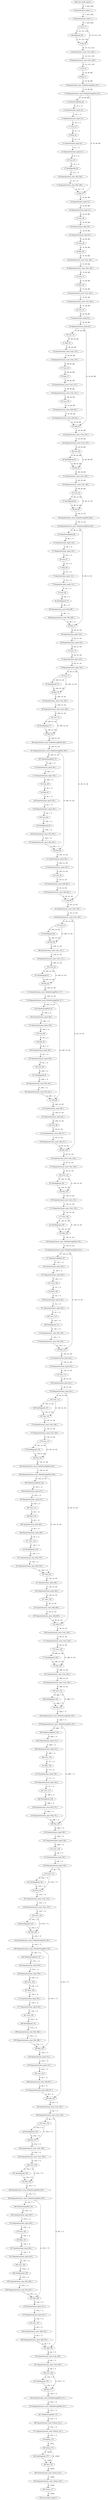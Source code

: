 strict digraph  {
"0 QuantizeLinear_input.1_1" [id=0, type=QuantizeLinear];
"1 DequantizeLinear_input.1_1" [id=1, type=DequantizeLinear];
"2 Conv_37" [id=2, type=Conv];
"3 HardSigmoid_38" [id=3, type=HardSigmoid];
"4 Mul_39" [id=4, type=Mul];
"5 QuantizeLinear_onnx^^Conv_248_1" [id=5, label="5 QuantizeLinear_onnx::Conv_248_1", type=QuantizeLinear];
"6 DequantizeLinear_onnx^^Conv_248_1" [id=6, label="6 DequantizeLinear_onnx::Conv_248_1", type=DequantizeLinear];
"7 Conv_40" [id=7, type=Conv];
"8 Relu_41" [id=8, type=Relu];
"9 QuantizeLinear_onnx^^GlobalAveragePool_251_1" [id=9, label="9 QuantizeLinear_onnx::GlobalAveragePool_251_1", type=QuantizeLinear];
"10 DequantizeLinear_onnx^^GlobalAveragePool_251_1" [id=10, label="10 DequantizeLinear_onnx::GlobalAveragePool_251_1", type=DequantizeLinear];
"11 GlobalAveragePool_42" [id=11, type=GlobalAveragePool];
"12 Mul_47" [id=12, type=Mul];
"13 QuantizeLinear_input.16_1" [id=13, type=QuantizeLinear];
"14 QuantizeLinear_input.32_1" [id=14, type=QuantizeLinear];
"15 DequantizeLinear_input.16_1" [id=15, type=DequantizeLinear];
"16 DequantizeLinear_input.32_1" [id=16, type=DequantizeLinear];
"17 Conv_43" [id=17, type=Conv];
"18 Conv_48" [id=18, type=Conv];
"19 Relu_44" [id=19, type=Relu];
"20 QuantizeLinear_input.40_1" [id=20, type=QuantizeLinear];
"21 QuantizeLinear_input.24_1" [id=21, type=QuantizeLinear];
"22 DequantizeLinear_input.40_1" [id=22, type=DequantizeLinear];
"23 DequantizeLinear_input.24_1" [id=23, type=DequantizeLinear];
"24 Conv_49" [id=24, type=Conv];
"25 Conv_45" [id=25, type=Conv];
"26 Relu_50" [id=26, type=Relu];
"27 HardSigmoid_46" [id=27, type=HardSigmoid];
"28 QuantizeLinear_onnx^^Conv_262_1" [id=28, label="28 QuantizeLinear_onnx::Conv_262_1", type=QuantizeLinear];
"29 QuantizeLinear_onnx^^Mul_256_1" [id=29, label="29 QuantizeLinear_onnx::Mul_256_1", type=QuantizeLinear];
"30 DequantizeLinear_onnx^^Conv_262_1" [id=30, label="30 DequantizeLinear_onnx::Conv_262_1", type=DequantizeLinear];
"31 DequantizeLinear_onnx^^Mul_256_1" [id=31, label="31 DequantizeLinear_onnx::Mul_256_1", type=DequantizeLinear];
"32 Conv_51" [id=32, type=Conv];
"33 Relu_52" [id=33, type=Relu];
"34 QuantizeLinear_onnx^^Conv_265_1" [id=34, label="34 QuantizeLinear_onnx::Conv_265_1", type=QuantizeLinear];
"35 DequantizeLinear_onnx^^Conv_265_1" [id=35, label="35 DequantizeLinear_onnx::Conv_265_1", type=DequantizeLinear];
"36 Conv_53" [id=36, type=Conv];
"37 QuantizeLinear_input.64_1" [id=37, type=QuantizeLinear];
"38 DequantizeLinear_input.64_1" [id=38, type=DequantizeLinear];
"39 Conv_54" [id=39, type=Conv];
"40 Add_59" [id=40, type=Add];
"41 Relu_55" [id=41, type=Relu];
"42 QuantizeLinear_onnx^^Conv_276_1" [id=42, label="42 QuantizeLinear_onnx::Conv_276_1", type=QuantizeLinear];
"43 QuantizeLinear_onnx^^Conv_270_1" [id=43, label="43 QuantizeLinear_onnx::Conv_270_1", type=QuantizeLinear];
"44 DequantizeLinear_onnx^^Conv_276_1" [id=44, label="44 DequantizeLinear_onnx::Conv_276_1", type=DequantizeLinear];
"45 DequantizeLinear_onnx^^Conv_270_1" [id=45, label="45 DequantizeLinear_onnx::Conv_270_1", type=DequantizeLinear];
"46 Conv_60" [id=46, type=Conv];
"47 Conv_56" [id=47, type=Conv];
"48 HardSigmoid_61" [id=48, type=HardSigmoid];
"49 Mul_62" [id=49, type=Mul];
"50 Relu_57" [id=50, type=Relu];
"51 QuantizeLinear_onnx^^Conv_280_1" [id=51, label="51 QuantizeLinear_onnx::Conv_280_1", type=QuantizeLinear];
"52 QuantizeLinear_onnx^^Conv_273_1" [id=52, label="52 QuantizeLinear_onnx::Conv_273_1", type=QuantizeLinear];
"53 DequantizeLinear_onnx^^Conv_280_1" [id=53, label="53 DequantizeLinear_onnx::Conv_280_1", type=DequantizeLinear];
"54 DequantizeLinear_onnx^^Conv_273_1" [id=54, label="54 DequantizeLinear_onnx::Conv_273_1", type=DequantizeLinear];
"55 Conv_63" [id=55, type=Conv];
"56 Conv_58" [id=56, type=Conv];
"57 HardSigmoid_64" [id=57, type=HardSigmoid];
"58 Mul_65" [id=58, type=Mul];
"59 QuantizeLinear_onnx^^Add_444_1" [id=59, label="59 QuantizeLinear_onnx::Add_444_1", type=QuantizeLinear];
"60 QuantizeLinear_onnx^^GlobalAveragePool_284_1" [id=60, label="60 QuantizeLinear_onnx::GlobalAveragePool_284_1", type=QuantizeLinear];
"61 DequantizeLinear_onnx^^Add_444_1" [id=61, label="61 DequantizeLinear_onnx::Add_444_1", type=DequantizeLinear];
"62 DequantizeLinear_onnx^^GlobalAveragePool_284_1" [id=62, label="62 DequantizeLinear_onnx::GlobalAveragePool_284_1", type=DequantizeLinear];
"63 GlobalAveragePool_66" [id=63, type=GlobalAveragePool];
"64 Mul_71" [id=64, type=Mul];
"65 QuantizeLinear_input.104_1" [id=65, type=QuantizeLinear];
"66 QuantizeLinear_input.120_1" [id=66, type=QuantizeLinear];
"67 DequantizeLinear_input.104_1" [id=67, type=DequantizeLinear];
"68 DequantizeLinear_input.120_1" [id=68, type=DequantizeLinear];
"69 Conv_67" [id=69, type=Conv];
"70 Conv_72" [id=70, type=Conv];
"71 Relu_68" [id=71, type=Relu];
"72 QuantizeLinear_input.128_1" [id=72, type=QuantizeLinear];
"73 QuantizeLinear_input.112_1" [id=73, type=QuantizeLinear];
"74 DequantizeLinear_input.128_1" [id=74, type=DequantizeLinear];
"75 DequantizeLinear_input.112_1" [id=75, type=DequantizeLinear];
"76 Conv_73" [id=76, type=Conv];
"77 Add_86" [id=77, type=Add];
"78 Conv_69" [id=78, type=Conv];
"79 HardSigmoid_74" [id=79, type=HardSigmoid];
"80 Mul_75" [id=80, type=Mul];
"81 QuantizeLinear_onnx^^Conv_309_1" [id=81, label="81 QuantizeLinear_onnx::Conv_309_1", type=QuantizeLinear];
"82 HardSigmoid_70" [id=82, type=HardSigmoid];
"83 QuantizeLinear_onnx^^Conv_296_1" [id=83, label="83 QuantizeLinear_onnx::Conv_296_1", type=QuantizeLinear];
"84 DequantizeLinear_onnx^^Conv_309_1" [id=84, label="84 DequantizeLinear_onnx::Conv_309_1", type=DequantizeLinear];
"85 QuantizeLinear_onnx^^Mul_289_1" [id=85, label="85 QuantizeLinear_onnx::Mul_289_1", type=QuantizeLinear];
"86 DequantizeLinear_onnx^^Conv_296_1" [id=86, label="86 DequantizeLinear_onnx::Conv_296_1", type=DequantizeLinear];
"87 Conv_87" [id=87, type=Conv];
"88 Add_100" [id=88, type=Add];
"89 DequantizeLinear_onnx^^Mul_289_1" [id=89, label="89 DequantizeLinear_onnx::Mul_289_1", type=DequantizeLinear];
"90 Conv_76" [id=90, type=Conv];
"91 HardSigmoid_88" [id=91, type=HardSigmoid];
"92 Mul_89" [id=92, type=Mul];
"93 QuantizeLinear_onnx^^Conv_326_1" [id=93, label="93 QuantizeLinear_onnx::Conv_326_1", type=QuantizeLinear];
"94 HardSigmoid_77" [id=94, type=HardSigmoid];
"95 Mul_78" [id=95, type=Mul];
"96 QuantizeLinear_onnx^^Conv_313_1" [id=96, label="96 QuantizeLinear_onnx::Conv_313_1", type=QuantizeLinear];
"97 DequantizeLinear_onnx^^Conv_326_1" [id=97, label="97 DequantizeLinear_onnx::Conv_326_1", type=DequantizeLinear];
"98 QuantizeLinear_onnx^^GlobalAveragePool_300_1" [id=98, label="98 QuantizeLinear_onnx::GlobalAveragePool_300_1", type=QuantizeLinear];
"99 DequantizeLinear_onnx^^Conv_313_1" [id=99, label="99 DequantizeLinear_onnx::Conv_313_1", type=DequantizeLinear];
"100 Conv_101" [id=100, type=Conv];
"101 DequantizeLinear_onnx^^GlobalAveragePool_300_1" [id=101, label="101 DequantizeLinear_onnx::GlobalAveragePool_300_1", type=DequantizeLinear];
"102 Conv_90" [id=102, type=Conv];
"103 HardSigmoid_102" [id=103, type=HardSigmoid];
"104 Mul_103" [id=104, type=Mul];
"105 GlobalAveragePool_79" [id=105, type=GlobalAveragePool];
"106 Mul_84" [id=106, type=Mul];
"107 HardSigmoid_91" [id=107, type=HardSigmoid];
"108 Mul_92" [id=108, type=Mul];
"109 QuantizeLinear_onnx^^Conv_330_1" [id=109, label="109 QuantizeLinear_onnx::Conv_330_1", type=QuantizeLinear];
"110 QuantizeLinear_input.148_1" [id=110, type=QuantizeLinear];
"111 QuantizeLinear_input.164_1" [id=111, type=QuantizeLinear];
"112 QuantizeLinear_onnx^^GlobalAveragePool_317_1" [id=112, label="112 QuantizeLinear_onnx::GlobalAveragePool_317_1", type=QuantizeLinear];
"113 DequantizeLinear_onnx^^Conv_330_1" [id=113, label="113 DequantizeLinear_onnx::Conv_330_1", type=DequantizeLinear];
"114 DequantizeLinear_input.148_1" [id=114, type=DequantizeLinear];
"115 DequantizeLinear_input.164_1" [id=115, type=DequantizeLinear];
"116 DequantizeLinear_onnx^^GlobalAveragePool_317_1" [id=116, label="116 DequantizeLinear_onnx::GlobalAveragePool_317_1", type=DequantizeLinear];
"117 Conv_104" [id=117, type=Conv];
"118 Conv_80" [id=118, type=Conv];
"119 Conv_85" [id=119, type=Conv];
"120 GlobalAveragePool_93" [id=120, type=GlobalAveragePool];
"121 Mul_98" [id=121, type=Mul];
"122 HardSigmoid_105" [id=122, type=HardSigmoid];
"123 Mul_106" [id=123, type=Mul];
"124 Relu_81" [id=124, type=Relu];
"125 QuantizeLinear_onnx^^Add_462_1" [id=125, label="125 QuantizeLinear_onnx::Add_462_1", type=QuantizeLinear];
"126 QuantizeLinear_input.188_1" [id=126, type=QuantizeLinear];
"127 QuantizeLinear_input.204_1" [id=127, type=QuantizeLinear];
"128 QuantizeLinear_onnx^^GlobalAveragePool_334_1" [id=128, label="128 QuantizeLinear_onnx::GlobalAveragePool_334_1", type=QuantizeLinear];
"129 QuantizeLinear_input.156_1" [id=129, type=QuantizeLinear];
"130 DequantizeLinear_onnx^^Add_462_1" [id=130, label="130 DequantizeLinear_onnx::Add_462_1", type=DequantizeLinear];
"131 DequantizeLinear_input.188_1" [id=131, type=DequantizeLinear];
"132 DequantizeLinear_input.204_1" [id=132, type=DequantizeLinear];
"133 DequantizeLinear_onnx^^GlobalAveragePool_334_1" [id=133, label="133 DequantizeLinear_onnx::GlobalAveragePool_334_1", type=DequantizeLinear];
"134 DequantizeLinear_input.156_1" [id=134, type=DequantizeLinear];
"135 Conv_94" [id=135, type=Conv];
"136 Conv_99" [id=136, type=Conv];
"137 GlobalAveragePool_107" [id=137, type=GlobalAveragePool];
"138 Mul_112" [id=138, type=Mul];
"139 Conv_82" [id=139, type=Conv];
"140 Relu_95" [id=140, type=Relu];
"141 QuantizeLinear_onnx^^Add_471_1" [id=141, label="141 QuantizeLinear_onnx::Add_471_1", type=QuantizeLinear];
"142 QuantizeLinear_input.228_1" [id=142, type=QuantizeLinear];
"143 QuantizeLinear_input.244_1" [id=143, type=QuantizeLinear];
"144 HardSigmoid_83" [id=144, type=HardSigmoid];
"145 QuantizeLinear_input.196_1" [id=145, type=QuantizeLinear];
"146 DequantizeLinear_onnx^^Add_471_1" [id=146, label="146 DequantizeLinear_onnx::Add_471_1", type=DequantizeLinear];
"147 DequantizeLinear_input.228_1" [id=147, type=DequantizeLinear];
"148 DequantizeLinear_input.244_1" [id=148, type=DequantizeLinear];
"149 QuantizeLinear_onnx^^Mul_305_1" [id=149, label="149 QuantizeLinear_onnx::Mul_305_1", type=QuantizeLinear];
"150 DequantizeLinear_input.196_1" [id=150, type=DequantizeLinear];
"151 Conv_108" [id=151, type=Conv];
"152 Conv_113" [id=152, type=Conv];
"153 DequantizeLinear_onnx^^Mul_305_1" [id=153, label="153 DequantizeLinear_onnx::Mul_305_1", type=DequantizeLinear];
"154 Conv_96" [id=154, type=Conv];
"155 Relu_109" [id=155, type=Relu];
"156 QuantizeLinear_input.252_1" [id=156, type=QuantizeLinear];
"157 HardSigmoid_97" [id=157, type=HardSigmoid];
"158 QuantizeLinear_input.236_1" [id=158, type=QuantizeLinear];
"159 DequantizeLinear_input.252_1" [id=159, type=DequantizeLinear];
"160 QuantizeLinear_onnx^^Mul_322_1" [id=160, label="160 QuantizeLinear_onnx::Mul_322_1", type=QuantizeLinear];
"161 DequantizeLinear_input.236_1" [id=161, type=DequantizeLinear];
"162 Conv_114" [id=162, type=Conv];
"163 Add_127" [id=163, type=Add];
"164 DequantizeLinear_onnx^^Mul_322_1" [id=164, label="164 DequantizeLinear_onnx::Mul_322_1", type=DequantizeLinear];
"165 Conv_110" [id=165, type=Conv];
"166 HardSigmoid_115" [id=166, type=HardSigmoid];
"167 Mul_116" [id=167, type=Mul];
"168 QuantizeLinear_onnx^^Conv_359_1" [id=168, label="168 QuantizeLinear_onnx::Conv_359_1", type=QuantizeLinear];
"169 HardSigmoid_111" [id=169, type=HardSigmoid];
"170 QuantizeLinear_onnx^^Conv_346_1" [id=170, label="170 QuantizeLinear_onnx::Conv_346_1", type=QuantizeLinear];
"171 DequantizeLinear_onnx^^Conv_359_1" [id=171, label="171 DequantizeLinear_onnx::Conv_359_1", type=DequantizeLinear];
"172 QuantizeLinear_onnx^^Mul_339_1" [id=172, label="172 QuantizeLinear_onnx::Mul_339_1", type=QuantizeLinear];
"173 DequantizeLinear_onnx^^Conv_346_1" [id=173, label="173 DequantizeLinear_onnx::Conv_346_1", type=DequantizeLinear];
"174 Conv_128" [id=174, type=Conv];
"175 DequantizeLinear_onnx^^Mul_339_1" [id=175, label="175 DequantizeLinear_onnx::Mul_339_1", type=DequantizeLinear];
"176 Conv_117" [id=176, type=Conv];
"177 HardSigmoid_129" [id=177, type=HardSigmoid];
"178 Mul_130" [id=178, type=Mul];
"179 HardSigmoid_118" [id=179, type=HardSigmoid];
"180 Mul_119" [id=180, type=Mul];
"181 QuantizeLinear_onnx^^Conv_363_1" [id=181, label="181 QuantizeLinear_onnx::Conv_363_1", type=QuantizeLinear];
"182 QuantizeLinear_onnx^^GlobalAveragePool_350_1" [id=182, label="182 QuantizeLinear_onnx::GlobalAveragePool_350_1", type=QuantizeLinear];
"183 DequantizeLinear_onnx^^Conv_363_1" [id=183, label="183 DequantizeLinear_onnx::Conv_363_1", type=DequantizeLinear];
"184 DequantizeLinear_onnx^^GlobalAveragePool_350_1" [id=184, label="184 DequantizeLinear_onnx::GlobalAveragePool_350_1", type=DequantizeLinear];
"185 Conv_131" [id=185, type=Conv];
"186 GlobalAveragePool_120" [id=186, type=GlobalAveragePool];
"187 Mul_125" [id=187, type=Mul];
"188 HardSigmoid_132" [id=188, type=HardSigmoid];
"189 Mul_133" [id=189, type=Mul];
"190 QuantizeLinear_input.272_1" [id=190, type=QuantizeLinear];
"191 QuantizeLinear_input.288_1" [id=191, type=QuantizeLinear];
"192 QuantizeLinear_onnx^^GlobalAveragePool_367_1" [id=192, label="192 QuantizeLinear_onnx::GlobalAveragePool_367_1", type=QuantizeLinear];
"193 DequantizeLinear_input.272_1" [id=193, type=DequantizeLinear];
"194 DequantizeLinear_input.288_1" [id=194, type=DequantizeLinear];
"195 DequantizeLinear_onnx^^GlobalAveragePool_367_1" [id=195, label="195 DequantizeLinear_onnx::GlobalAveragePool_367_1", type=DequantizeLinear];
"196 Conv_121" [id=196, type=Conv];
"197 Conv_126" [id=197, type=Conv];
"198 GlobalAveragePool_134" [id=198, type=GlobalAveragePool];
"199 Mul_139" [id=199, type=Mul];
"200 Relu_122" [id=200, type=Relu];
"201 QuantizeLinear_onnx^^Add_489_1" [id=201, label="201 QuantizeLinear_onnx::Add_489_1", type=QuantizeLinear];
"202 QuantizeLinear_input.312_1" [id=202, type=QuantizeLinear];
"203 QuantizeLinear_input.328_1" [id=203, type=QuantizeLinear];
"204 QuantizeLinear_input.280_1" [id=204, type=QuantizeLinear];
"205 DequantizeLinear_onnx^^Add_489_1" [id=205, label="205 DequantizeLinear_onnx::Add_489_1", type=DequantizeLinear];
"206 DequantizeLinear_input.312_1" [id=206, type=DequantizeLinear];
"207 DequantizeLinear_input.328_1" [id=207, type=DequantizeLinear];
"208 DequantizeLinear_input.280_1" [id=208, type=DequantizeLinear];
"209 Conv_135" [id=209, type=Conv];
"210 Conv_140" [id=210, type=Conv];
"211 Conv_123" [id=211, type=Conv];
"212 Relu_136" [id=212, type=Relu];
"213 QuantizeLinear_input.336_1" [id=213, type=QuantizeLinear];
"214 HardSigmoid_124" [id=214, type=HardSigmoid];
"215 QuantizeLinear_input.320_1" [id=215, type=QuantizeLinear];
"216 DequantizeLinear_input.336_1" [id=216, type=DequantizeLinear];
"217 QuantizeLinear_onnx^^Mul_355_1" [id=217, label="217 QuantizeLinear_onnx::Mul_355_1", type=QuantizeLinear];
"218 DequantizeLinear_input.320_1" [id=218, type=DequantizeLinear];
"219 Conv_141" [id=219, type=Conv];
"220 Add_154" [id=220, type=Add];
"221 DequantizeLinear_onnx^^Mul_355_1" [id=221, label="221 DequantizeLinear_onnx::Mul_355_1", type=DequantizeLinear];
"222 Conv_137" [id=222, type=Conv];
"223 HardSigmoid_142" [id=223, type=HardSigmoid];
"224 Mul_143" [id=224, type=Mul];
"225 QuantizeLinear_onnx^^Conv_392_1" [id=225, label="225 QuantizeLinear_onnx::Conv_392_1", type=QuantizeLinear];
"226 HardSigmoid_138" [id=226, type=HardSigmoid];
"227 QuantizeLinear_onnx^^Conv_379_1" [id=227, label="227 QuantizeLinear_onnx::Conv_379_1", type=QuantizeLinear];
"228 DequantizeLinear_onnx^^Conv_392_1" [id=228, label="228 DequantizeLinear_onnx::Conv_392_1", type=DequantizeLinear];
"229 QuantizeLinear_onnx^^Mul_372_1" [id=229, label="229 QuantizeLinear_onnx::Mul_372_1", type=QuantizeLinear];
"230 DequantizeLinear_onnx^^Conv_379_1" [id=230, label="230 DequantizeLinear_onnx::Conv_379_1", type=DequantizeLinear];
"231 Conv_155" [id=231, type=Conv];
"232 Add_168" [id=232, type=Add];
"233 DequantizeLinear_onnx^^Mul_372_1" [id=233, label="233 DequantizeLinear_onnx::Mul_372_1", type=DequantizeLinear];
"234 Conv_144" [id=234, type=Conv];
"235 HardSigmoid_156" [id=235, type=HardSigmoid];
"236 Mul_157" [id=236, type=Mul];
"237 QuantizeLinear_onnx^^Conv_409_1" [id=237, label="237 QuantizeLinear_onnx::Conv_409_1", type=QuantizeLinear];
"238 HardSigmoid_145" [id=238, type=HardSigmoid];
"239 Mul_146" [id=239, type=Mul];
"240 QuantizeLinear_onnx^^Conv_396_1" [id=240, label="240 QuantizeLinear_onnx::Conv_396_1", type=QuantizeLinear];
"241 DequantizeLinear_onnx^^Conv_409_1" [id=241, label="241 DequantizeLinear_onnx::Conv_409_1", type=DequantizeLinear];
"242 QuantizeLinear_onnx^^GlobalAveragePool_383_1" [id=242, label="242 QuantizeLinear_onnx::GlobalAveragePool_383_1", type=QuantizeLinear];
"243 DequantizeLinear_onnx^^Conv_396_1" [id=243, label="243 DequantizeLinear_onnx::Conv_396_1", type=DequantizeLinear];
"244 Conv_169" [id=244, type=Conv];
"245 DequantizeLinear_onnx^^GlobalAveragePool_383_1" [id=245, label="245 DequantizeLinear_onnx::GlobalAveragePool_383_1", type=DequantizeLinear];
"246 Conv_158" [id=246, type=Conv];
"247 HardSigmoid_170" [id=247, type=HardSigmoid];
"248 Mul_171" [id=248, type=Mul];
"249 GlobalAveragePool_147" [id=249, type=GlobalAveragePool];
"250 Mul_152" [id=250, type=Mul];
"251 HardSigmoid_159" [id=251, type=HardSigmoid];
"252 Mul_160" [id=252, type=Mul];
"253 QuantizeLinear_onnx^^GlobalAveragePool_413_1" [id=253, label="253 QuantizeLinear_onnx::GlobalAveragePool_413_1", type=QuantizeLinear];
"254 QuantizeLinear_input.356_1" [id=254, type=QuantizeLinear];
"255 QuantizeLinear_input.372_1" [id=255, type=QuantizeLinear];
"256 QuantizeLinear_onnx^^GlobalAveragePool_400_1" [id=256, label="256 QuantizeLinear_onnx::GlobalAveragePool_400_1", type=QuantizeLinear];
"257 DequantizeLinear_onnx^^GlobalAveragePool_413_1" [id=257, label="257 DequantizeLinear_onnx::GlobalAveragePool_413_1", type=DequantizeLinear];
"258 DequantizeLinear_input.356_1" [id=258, type=DequantizeLinear];
"259 DequantizeLinear_input.372_1" [id=259, type=DequantizeLinear];
"260 DequantizeLinear_onnx^^GlobalAveragePool_400_1" [id=260, label="260 DequantizeLinear_onnx::GlobalAveragePool_400_1", type=DequantizeLinear];
"261 GlobalAveragePool_172" [id=261, type=GlobalAveragePool];
"262 Conv_148" [id=262, type=Conv];
"263 Conv_153" [id=263, type=Conv];
"264 GlobalAveragePool_161" [id=264, type=GlobalAveragePool];
"265 Mul_166" [id=265, type=Mul];
"266 QuantizeLinear_onnx^^Flatten_414_1" [id=266, label="266 QuantizeLinear_onnx::Flatten_414_1", type=QuantizeLinear];
"267 Relu_149" [id=267, type=Relu];
"268 QuantizeLinear_onnx^^Add_507_1" [id=268, label="268 QuantizeLinear_onnx::Add_507_1", type=QuantizeLinear];
"269 QuantizeLinear_input.396_1" [id=269, type=QuantizeLinear];
"270 QuantizeLinear_input.412_1" [id=270, type=QuantizeLinear];
"271 DequantizeLinear_onnx^^Flatten_414_1" [id=271, label="271 DequantizeLinear_onnx::Flatten_414_1", type=DequantizeLinear];
"272 QuantizeLinear_input.364_1" [id=272, type=QuantizeLinear];
"273 DequantizeLinear_onnx^^Add_507_1" [id=273, label="273 DequantizeLinear_onnx::Add_507_1", type=DequantizeLinear];
"274 DequantizeLinear_input.396_1" [id=274, type=DequantizeLinear];
"275 DequantizeLinear_input.412_1" [id=275, type=DequantizeLinear];
"276 Flatten_173" [id=276, type=Flatten];
"277 DequantizeLinear_input.364_1" [id=277, type=DequantizeLinear];
"278 Conv_162" [id=278, type=Conv];
"279 Conv_167" [id=279, type=Conv];
"280 Gemm_174" [id=280, type=Gemm];
"281 Conv_150" [id=281, type=Conv];
"282 Relu_163" [id=282, type=Relu];
"283 QuantizeLinear_onnx^^Add_516_1" [id=283, label="283 QuantizeLinear_onnx::Add_516_1", type=QuantizeLinear];
"284 HardSigmoid_175" [id=284, type=HardSigmoid];
"285 Mul_176" [id=285, type=Mul];
"286 HardSigmoid_151" [id=286, type=HardSigmoid];
"287 QuantizeLinear_input.404_1" [id=287, type=QuantizeLinear];
"288 DequantizeLinear_onnx^^Add_516_1" [id=288, label="288 DequantizeLinear_onnx::Add_516_1", type=DequantizeLinear];
"289 QuantizeLinear_onnx^^Gemm_418_1" [id=289, label="289 QuantizeLinear_onnx::Gemm_418_1", type=QuantizeLinear];
"290 QuantizeLinear_onnx^^Mul_388_1" [id=290, label="290 QuantizeLinear_onnx::Mul_388_1", type=QuantizeLinear];
"291 DequantizeLinear_input.404_1" [id=291, type=DequantizeLinear];
"292 DequantizeLinear_onnx^^Gemm_418_1" [id=292, label="292 DequantizeLinear_onnx::Gemm_418_1", type=DequantizeLinear];
"293 DequantizeLinear_onnx^^Mul_388_1" [id=293, label="293 DequantizeLinear_onnx::Mul_388_1", type=DequantizeLinear];
"294 Conv_164" [id=294, type=Conv];
"295 Gemm_177" [id=295, type=Gemm];
"296 HardSigmoid_165" [id=296, type=HardSigmoid];
"297 QuantizeLinear_onnx^^Mul_405_1" [id=297, label="297 QuantizeLinear_onnx::Mul_405_1", type=QuantizeLinear];
"298 DequantizeLinear_onnx^^Mul_405_1" [id=298, label="298 DequantizeLinear_onnx::Mul_405_1", type=DequantizeLinear];
"299 nncf_model_input_0" [id=299, type=nncf_model_input];
"300 nncf_model_output_0" [id=300, type=nncf_model_output];
"0 QuantizeLinear_input.1_1" -> "1 DequantizeLinear_input.1_1"  [label="[1, 3, 224, 224]", style=dashed];
"1 DequantizeLinear_input.1_1" -> "2 Conv_37"  [label="[1, 3, 224, 224]", style=solid];
"2 Conv_37" -> "3 HardSigmoid_38"  [label="[1, 16, 112, 112]", style=solid];
"2 Conv_37" -> "4 Mul_39"  [label="[1, 16, 112, 112]", style=solid];
"3 HardSigmoid_38" -> "4 Mul_39"  [label="[1, 16, 112, 112]", style=solid];
"4 Mul_39" -> "5 QuantizeLinear_onnx^^Conv_248_1"  [label="[1, 16, 112, 112]", style=solid];
"5 QuantizeLinear_onnx^^Conv_248_1" -> "6 DequantizeLinear_onnx^^Conv_248_1"  [label="[1, 16, 112, 112]", style=dashed];
"6 DequantizeLinear_onnx^^Conv_248_1" -> "7 Conv_40"  [label="[1, 16, 112, 112]", style=solid];
"7 Conv_40" -> "8 Relu_41"  [label="[1, 16, 56, 56]", style=solid];
"8 Relu_41" -> "9 QuantizeLinear_onnx^^GlobalAveragePool_251_1"  [label="[1, 16, 56, 56]", style=solid];
"9 QuantizeLinear_onnx^^GlobalAveragePool_251_1" -> "10 DequantizeLinear_onnx^^GlobalAveragePool_251_1"  [label="[1, 16, 56, 56]", style=dashed];
"10 DequantizeLinear_onnx^^GlobalAveragePool_251_1" -> "11 GlobalAveragePool_42"  [label="[1, 16, 56, 56]", style=solid];
"10 DequantizeLinear_onnx^^GlobalAveragePool_251_1" -> "12 Mul_47"  [label="[1, 16, 56, 56]", style=solid];
"11 GlobalAveragePool_42" -> "13 QuantizeLinear_input.16_1"  [label="[1, 16, 1, 1]", style=solid];
"12 Mul_47" -> "14 QuantizeLinear_input.32_1"  [label="[1, 16, 56, 56]", style=solid];
"13 QuantizeLinear_input.16_1" -> "15 DequantizeLinear_input.16_1"  [label="[1, 16, 1, 1]", style=dashed];
"14 QuantizeLinear_input.32_1" -> "16 DequantizeLinear_input.32_1"  [label="[1, 16, 56, 56]", style=dashed];
"15 DequantizeLinear_input.16_1" -> "17 Conv_43"  [label="[1, 16, 1, 1]", style=solid];
"16 DequantizeLinear_input.32_1" -> "18 Conv_48"  [label="[1, 16, 56, 56]", style=solid];
"17 Conv_43" -> "19 Relu_44"  [label="[1, 8, 1, 1]", style=solid];
"18 Conv_48" -> "20 QuantizeLinear_input.40_1"  [label="[1, 16, 56, 56]", style=solid];
"19 Relu_44" -> "21 QuantizeLinear_input.24_1"  [label="[1, 8, 1, 1]", style=solid];
"20 QuantizeLinear_input.40_1" -> "22 DequantizeLinear_input.40_1"  [label="[1, 16, 56, 56]", style=dashed];
"21 QuantizeLinear_input.24_1" -> "23 DequantizeLinear_input.24_1"  [label="[1, 8, 1, 1]", style=dashed];
"22 DequantizeLinear_input.40_1" -> "24 Conv_49"  [label="[1, 16, 56, 56]", style=solid];
"23 DequantizeLinear_input.24_1" -> "25 Conv_45"  [label="[1, 8, 1, 1]", style=solid];
"24 Conv_49" -> "26 Relu_50"  [label="[1, 72, 56, 56]", style=solid];
"25 Conv_45" -> "27 HardSigmoid_46"  [label="[1, 16, 1, 1]", style=solid];
"26 Relu_50" -> "28 QuantizeLinear_onnx^^Conv_262_1"  [label="[1, 72, 56, 56]", style=solid];
"27 HardSigmoid_46" -> "29 QuantizeLinear_onnx^^Mul_256_1"  [label="[1, 16, 1, 1]", style=solid];
"28 QuantizeLinear_onnx^^Conv_262_1" -> "30 DequantizeLinear_onnx^^Conv_262_1"  [label="[1, 72, 56, 56]", style=dashed];
"29 QuantizeLinear_onnx^^Mul_256_1" -> "31 DequantizeLinear_onnx^^Mul_256_1"  [label="[1, 16, 1, 1]", style=dashed];
"30 DequantizeLinear_onnx^^Conv_262_1" -> "32 Conv_51"  [label="[1, 72, 56, 56]", style=solid];
"31 DequantizeLinear_onnx^^Mul_256_1" -> "12 Mul_47"  [label="[1, 16, 1, 1]", style=solid];
"32 Conv_51" -> "33 Relu_52"  [label="[1, 72, 28, 28]", style=solid];
"33 Relu_52" -> "34 QuantizeLinear_onnx^^Conv_265_1"  [label="[1, 72, 28, 28]", style=solid];
"34 QuantizeLinear_onnx^^Conv_265_1" -> "35 DequantizeLinear_onnx^^Conv_265_1"  [label="[1, 72, 28, 28]", style=dashed];
"35 DequantizeLinear_onnx^^Conv_265_1" -> "36 Conv_53"  [label="[1, 72, 28, 28]", style=solid];
"36 Conv_53" -> "37 QuantizeLinear_input.64_1"  [label="[1, 24, 28, 28]", style=solid];
"37 QuantizeLinear_input.64_1" -> "38 DequantizeLinear_input.64_1"  [label="[1, 24, 28, 28]", style=dashed];
"38 DequantizeLinear_input.64_1" -> "39 Conv_54"  [label="[1, 24, 28, 28]", style=solid];
"38 DequantizeLinear_input.64_1" -> "40 Add_59"  [label="[1, 24, 28, 28]", style=solid];
"39 Conv_54" -> "41 Relu_55"  [label="[1, 88, 28, 28]", style=solid];
"40 Add_59" -> "42 QuantizeLinear_onnx^^Conv_276_1"  [label="[1, 24, 28, 28]", style=solid];
"41 Relu_55" -> "43 QuantizeLinear_onnx^^Conv_270_1"  [label="[1, 88, 28, 28]", style=solid];
"42 QuantizeLinear_onnx^^Conv_276_1" -> "44 DequantizeLinear_onnx^^Conv_276_1"  [label="[1, 24, 28, 28]", style=dashed];
"43 QuantizeLinear_onnx^^Conv_270_1" -> "45 DequantizeLinear_onnx^^Conv_270_1"  [label="[1, 88, 28, 28]", style=dashed];
"44 DequantizeLinear_onnx^^Conv_276_1" -> "46 Conv_60"  [label="[1, 24, 28, 28]", style=solid];
"45 DequantizeLinear_onnx^^Conv_270_1" -> "47 Conv_56"  [label="[1, 88, 28, 28]", style=solid];
"46 Conv_60" -> "48 HardSigmoid_61"  [label="[1, 96, 28, 28]", style=solid];
"46 Conv_60" -> "49 Mul_62"  [label="[1, 96, 28, 28]", style=solid];
"47 Conv_56" -> "50 Relu_57"  [label="[1, 88, 28, 28]", style=solid];
"48 HardSigmoid_61" -> "49 Mul_62"  [label="[1, 96, 28, 28]", style=solid];
"49 Mul_62" -> "51 QuantizeLinear_onnx^^Conv_280_1"  [label="[1, 96, 28, 28]", style=solid];
"50 Relu_57" -> "52 QuantizeLinear_onnx^^Conv_273_1"  [label="[1, 88, 28, 28]", style=solid];
"51 QuantizeLinear_onnx^^Conv_280_1" -> "53 DequantizeLinear_onnx^^Conv_280_1"  [label="[1, 96, 28, 28]", style=dashed];
"52 QuantizeLinear_onnx^^Conv_273_1" -> "54 DequantizeLinear_onnx^^Conv_273_1"  [label="[1, 88, 28, 28]", style=dashed];
"53 DequantizeLinear_onnx^^Conv_280_1" -> "55 Conv_63"  [label="[1, 96, 28, 28]", style=solid];
"54 DequantizeLinear_onnx^^Conv_273_1" -> "56 Conv_58"  [label="[1, 88, 28, 28]", style=solid];
"55 Conv_63" -> "57 HardSigmoid_64"  [label="[1, 96, 14, 14]", style=solid];
"55 Conv_63" -> "58 Mul_65"  [label="[1, 96, 14, 14]", style=solid];
"56 Conv_58" -> "59 QuantizeLinear_onnx^^Add_444_1"  [label="[1, 24, 28, 28]", style=solid];
"57 HardSigmoid_64" -> "58 Mul_65"  [label="[1, 96, 14, 14]", style=solid];
"58 Mul_65" -> "60 QuantizeLinear_onnx^^GlobalAveragePool_284_1"  [label="[1, 96, 14, 14]", style=solid];
"59 QuantizeLinear_onnx^^Add_444_1" -> "61 DequantizeLinear_onnx^^Add_444_1"  [label="[1, 24, 28, 28]", style=dashed];
"60 QuantizeLinear_onnx^^GlobalAveragePool_284_1" -> "62 DequantizeLinear_onnx^^GlobalAveragePool_284_1"  [label="[1, 96, 14, 14]", style=dashed];
"61 DequantizeLinear_onnx^^Add_444_1" -> "40 Add_59"  [label="[1, 24, 28, 28]", style=solid];
"62 DequantizeLinear_onnx^^GlobalAveragePool_284_1" -> "63 GlobalAveragePool_66"  [label="[1, 96, 14, 14]", style=solid];
"62 DequantizeLinear_onnx^^GlobalAveragePool_284_1" -> "64 Mul_71"  [label="[1, 96, 14, 14]", style=solid];
"63 GlobalAveragePool_66" -> "65 QuantizeLinear_input.104_1"  [label="[1, 96, 1, 1]", style=solid];
"64 Mul_71" -> "66 QuantizeLinear_input.120_1"  [label="[1, 96, 14, 14]", style=solid];
"65 QuantizeLinear_input.104_1" -> "67 DequantizeLinear_input.104_1"  [label="[1, 96, 1, 1]", style=dashed];
"66 QuantizeLinear_input.120_1" -> "68 DequantizeLinear_input.120_1"  [label="[1, 96, 14, 14]", style=dashed];
"67 DequantizeLinear_input.104_1" -> "69 Conv_67"  [label="[1, 96, 1, 1]", style=solid];
"68 DequantizeLinear_input.120_1" -> "70 Conv_72"  [label="[1, 96, 14, 14]", style=solid];
"69 Conv_67" -> "71 Relu_68"  [label="[1, 24, 1, 1]", style=solid];
"70 Conv_72" -> "72 QuantizeLinear_input.128_1"  [label="[1, 40, 14, 14]", style=solid];
"71 Relu_68" -> "73 QuantizeLinear_input.112_1"  [label="[1, 24, 1, 1]", style=solid];
"72 QuantizeLinear_input.128_1" -> "74 DequantizeLinear_input.128_1"  [label="[1, 40, 14, 14]", style=dashed];
"73 QuantizeLinear_input.112_1" -> "75 DequantizeLinear_input.112_1"  [label="[1, 24, 1, 1]", style=dashed];
"74 DequantizeLinear_input.128_1" -> "76 Conv_73"  [label="[1, 40, 14, 14]", style=solid];
"74 DequantizeLinear_input.128_1" -> "77 Add_86"  [label="[1, 40, 14, 14]", style=solid];
"75 DequantizeLinear_input.112_1" -> "78 Conv_69"  [label="[1, 24, 1, 1]", style=solid];
"76 Conv_73" -> "79 HardSigmoid_74"  [label="[1, 240, 14, 14]", style=solid];
"76 Conv_73" -> "80 Mul_75"  [label="[1, 240, 14, 14]", style=solid];
"77 Add_86" -> "81 QuantizeLinear_onnx^^Conv_309_1"  [label="[1, 40, 14, 14]", style=solid];
"78 Conv_69" -> "82 HardSigmoid_70"  [label="[1, 96, 1, 1]", style=solid];
"79 HardSigmoid_74" -> "80 Mul_75"  [label="[1, 240, 14, 14]", style=solid];
"80 Mul_75" -> "83 QuantizeLinear_onnx^^Conv_296_1"  [label="[1, 240, 14, 14]", style=solid];
"81 QuantizeLinear_onnx^^Conv_309_1" -> "84 DequantizeLinear_onnx^^Conv_309_1"  [label="[1, 40, 14, 14]", style=dashed];
"82 HardSigmoid_70" -> "85 QuantizeLinear_onnx^^Mul_289_1"  [label="[1, 96, 1, 1]", style=solid];
"83 QuantizeLinear_onnx^^Conv_296_1" -> "86 DequantizeLinear_onnx^^Conv_296_1"  [label="[1, 240, 14, 14]", style=dashed];
"84 DequantizeLinear_onnx^^Conv_309_1" -> "87 Conv_87"  [label="[1, 40, 14, 14]", style=solid];
"84 DequantizeLinear_onnx^^Conv_309_1" -> "88 Add_100"  [label="[1, 40, 14, 14]", style=solid];
"85 QuantizeLinear_onnx^^Mul_289_1" -> "89 DequantizeLinear_onnx^^Mul_289_1"  [label="[1, 96, 1, 1]", style=dashed];
"86 DequantizeLinear_onnx^^Conv_296_1" -> "90 Conv_76"  [label="[1, 240, 14, 14]", style=solid];
"87 Conv_87" -> "91 HardSigmoid_88"  [label="[1, 240, 14, 14]", style=solid];
"87 Conv_87" -> "92 Mul_89"  [label="[1, 240, 14, 14]", style=solid];
"88 Add_100" -> "93 QuantizeLinear_onnx^^Conv_326_1"  [label="[1, 40, 14, 14]", style=solid];
"89 DequantizeLinear_onnx^^Mul_289_1" -> "64 Mul_71"  [label="[1, 96, 1, 1]", style=solid];
"90 Conv_76" -> "94 HardSigmoid_77"  [label="[1, 240, 14, 14]", style=solid];
"90 Conv_76" -> "95 Mul_78"  [label="[1, 240, 14, 14]", style=solid];
"91 HardSigmoid_88" -> "92 Mul_89"  [label="[1, 240, 14, 14]", style=solid];
"92 Mul_89" -> "96 QuantizeLinear_onnx^^Conv_313_1"  [label="[1, 240, 14, 14]", style=solid];
"93 QuantizeLinear_onnx^^Conv_326_1" -> "97 DequantizeLinear_onnx^^Conv_326_1"  [label="[1, 40, 14, 14]", style=dashed];
"94 HardSigmoid_77" -> "95 Mul_78"  [label="[1, 240, 14, 14]", style=solid];
"95 Mul_78" -> "98 QuantizeLinear_onnx^^GlobalAveragePool_300_1"  [label="[1, 240, 14, 14]", style=solid];
"96 QuantizeLinear_onnx^^Conv_313_1" -> "99 DequantizeLinear_onnx^^Conv_313_1"  [label="[1, 240, 14, 14]", style=dashed];
"97 DequantizeLinear_onnx^^Conv_326_1" -> "100 Conv_101"  [label="[1, 40, 14, 14]", style=solid];
"98 QuantizeLinear_onnx^^GlobalAveragePool_300_1" -> "101 DequantizeLinear_onnx^^GlobalAveragePool_300_1"  [label="[1, 240, 14, 14]", style=dashed];
"99 DequantizeLinear_onnx^^Conv_313_1" -> "102 Conv_90"  [label="[1, 240, 14, 14]", style=solid];
"100 Conv_101" -> "103 HardSigmoid_102"  [label="[1, 120, 14, 14]", style=solid];
"100 Conv_101" -> "104 Mul_103"  [label="[1, 120, 14, 14]", style=solid];
"101 DequantizeLinear_onnx^^GlobalAveragePool_300_1" -> "105 GlobalAveragePool_79"  [label="[1, 240, 14, 14]", style=solid];
"101 DequantizeLinear_onnx^^GlobalAveragePool_300_1" -> "106 Mul_84"  [label="[1, 240, 14, 14]", style=solid];
"102 Conv_90" -> "107 HardSigmoid_91"  [label="[1, 240, 14, 14]", style=solid];
"102 Conv_90" -> "108 Mul_92"  [label="[1, 240, 14, 14]", style=solid];
"103 HardSigmoid_102" -> "104 Mul_103"  [label="[1, 120, 14, 14]", style=solid];
"104 Mul_103" -> "109 QuantizeLinear_onnx^^Conv_330_1"  [label="[1, 120, 14, 14]", style=solid];
"105 GlobalAveragePool_79" -> "110 QuantizeLinear_input.148_1"  [label="[1, 240, 1, 1]", style=solid];
"106 Mul_84" -> "111 QuantizeLinear_input.164_1"  [label="[1, 240, 14, 14]", style=solid];
"107 HardSigmoid_91" -> "108 Mul_92"  [label="[1, 240, 14, 14]", style=solid];
"108 Mul_92" -> "112 QuantizeLinear_onnx^^GlobalAveragePool_317_1"  [label="[1, 240, 14, 14]", style=solid];
"109 QuantizeLinear_onnx^^Conv_330_1" -> "113 DequantizeLinear_onnx^^Conv_330_1"  [label="[1, 120, 14, 14]", style=dashed];
"110 QuantizeLinear_input.148_1" -> "114 DequantizeLinear_input.148_1"  [label="[1, 240, 1, 1]", style=dashed];
"111 QuantizeLinear_input.164_1" -> "115 DequantizeLinear_input.164_1"  [label="[1, 240, 14, 14]", style=dashed];
"112 QuantizeLinear_onnx^^GlobalAveragePool_317_1" -> "116 DequantizeLinear_onnx^^GlobalAveragePool_317_1"  [label="[1, 240, 14, 14]", style=dashed];
"113 DequantizeLinear_onnx^^Conv_330_1" -> "117 Conv_104"  [label="[1, 120, 14, 14]", style=solid];
"114 DequantizeLinear_input.148_1" -> "118 Conv_80"  [label="[1, 240, 1, 1]", style=solid];
"115 DequantizeLinear_input.164_1" -> "119 Conv_85"  [label="[1, 240, 14, 14]", style=solid];
"116 DequantizeLinear_onnx^^GlobalAveragePool_317_1" -> "120 GlobalAveragePool_93"  [label="[1, 240, 14, 14]", style=solid];
"116 DequantizeLinear_onnx^^GlobalAveragePool_317_1" -> "121 Mul_98"  [label="[1, 240, 14, 14]", style=solid];
"117 Conv_104" -> "122 HardSigmoid_105"  [label="[1, 120, 14, 14]", style=solid];
"117 Conv_104" -> "123 Mul_106"  [label="[1, 120, 14, 14]", style=solid];
"118 Conv_80" -> "124 Relu_81"  [label="[1, 64, 1, 1]", style=solid];
"119 Conv_85" -> "125 QuantizeLinear_onnx^^Add_462_1"  [label="[1, 40, 14, 14]", style=solid];
"120 GlobalAveragePool_93" -> "126 QuantizeLinear_input.188_1"  [label="[1, 240, 1, 1]", style=solid];
"121 Mul_98" -> "127 QuantizeLinear_input.204_1"  [label="[1, 240, 14, 14]", style=solid];
"122 HardSigmoid_105" -> "123 Mul_106"  [label="[1, 120, 14, 14]", style=solid];
"123 Mul_106" -> "128 QuantizeLinear_onnx^^GlobalAveragePool_334_1"  [label="[1, 120, 14, 14]", style=solid];
"124 Relu_81" -> "129 QuantizeLinear_input.156_1"  [label="[1, 64, 1, 1]", style=solid];
"125 QuantizeLinear_onnx^^Add_462_1" -> "130 DequantizeLinear_onnx^^Add_462_1"  [label="[1, 40, 14, 14]", style=dashed];
"126 QuantizeLinear_input.188_1" -> "131 DequantizeLinear_input.188_1"  [label="[1, 240, 1, 1]", style=dashed];
"127 QuantizeLinear_input.204_1" -> "132 DequantizeLinear_input.204_1"  [label="[1, 240, 14, 14]", style=dashed];
"128 QuantizeLinear_onnx^^GlobalAveragePool_334_1" -> "133 DequantizeLinear_onnx^^GlobalAveragePool_334_1"  [label="[1, 120, 14, 14]", style=dashed];
"129 QuantizeLinear_input.156_1" -> "134 DequantizeLinear_input.156_1"  [label="[1, 64, 1, 1]", style=dashed];
"130 DequantizeLinear_onnx^^Add_462_1" -> "77 Add_86"  [label="[1, 40, 14, 14]", style=solid];
"131 DequantizeLinear_input.188_1" -> "135 Conv_94"  [label="[1, 240, 1, 1]", style=solid];
"132 DequantizeLinear_input.204_1" -> "136 Conv_99"  [label="[1, 240, 14, 14]", style=solid];
"133 DequantizeLinear_onnx^^GlobalAveragePool_334_1" -> "137 GlobalAveragePool_107"  [label="[1, 120, 14, 14]", style=solid];
"133 DequantizeLinear_onnx^^GlobalAveragePool_334_1" -> "138 Mul_112"  [label="[1, 120, 14, 14]", style=solid];
"134 DequantizeLinear_input.156_1" -> "139 Conv_82"  [label="[1, 64, 1, 1]", style=solid];
"135 Conv_94" -> "140 Relu_95"  [label="[1, 64, 1, 1]", style=solid];
"136 Conv_99" -> "141 QuantizeLinear_onnx^^Add_471_1"  [label="[1, 40, 14, 14]", style=solid];
"137 GlobalAveragePool_107" -> "142 QuantizeLinear_input.228_1"  [label="[1, 120, 1, 1]", style=solid];
"138 Mul_112" -> "143 QuantizeLinear_input.244_1"  [label="[1, 120, 14, 14]", style=solid];
"139 Conv_82" -> "144 HardSigmoid_83"  [label="[1, 240, 1, 1]", style=solid];
"140 Relu_95" -> "145 QuantizeLinear_input.196_1"  [label="[1, 64, 1, 1]", style=solid];
"141 QuantizeLinear_onnx^^Add_471_1" -> "146 DequantizeLinear_onnx^^Add_471_1"  [label="[1, 40, 14, 14]", style=dashed];
"142 QuantizeLinear_input.228_1" -> "147 DequantizeLinear_input.228_1"  [label="[1, 120, 1, 1]", style=dashed];
"143 QuantizeLinear_input.244_1" -> "148 DequantizeLinear_input.244_1"  [label="[1, 120, 14, 14]", style=dashed];
"144 HardSigmoid_83" -> "149 QuantizeLinear_onnx^^Mul_305_1"  [label="[1, 240, 1, 1]", style=solid];
"145 QuantizeLinear_input.196_1" -> "150 DequantizeLinear_input.196_1"  [label="[1, 64, 1, 1]", style=dashed];
"146 DequantizeLinear_onnx^^Add_471_1" -> "88 Add_100"  [label="[1, 40, 14, 14]", style=solid];
"147 DequantizeLinear_input.228_1" -> "151 Conv_108"  [label="[1, 120, 1, 1]", style=solid];
"148 DequantizeLinear_input.244_1" -> "152 Conv_113"  [label="[1, 120, 14, 14]", style=solid];
"149 QuantizeLinear_onnx^^Mul_305_1" -> "153 DequantizeLinear_onnx^^Mul_305_1"  [label="[1, 240, 1, 1]", style=dashed];
"150 DequantizeLinear_input.196_1" -> "154 Conv_96"  [label="[1, 64, 1, 1]", style=solid];
"151 Conv_108" -> "155 Relu_109"  [label="[1, 32, 1, 1]", style=solid];
"152 Conv_113" -> "156 QuantizeLinear_input.252_1"  [label="[1, 48, 14, 14]", style=solid];
"153 DequantizeLinear_onnx^^Mul_305_1" -> "106 Mul_84"  [label="[1, 240, 1, 1]", style=solid];
"154 Conv_96" -> "157 HardSigmoid_97"  [label="[1, 240, 1, 1]", style=solid];
"155 Relu_109" -> "158 QuantizeLinear_input.236_1"  [label="[1, 32, 1, 1]", style=solid];
"156 QuantizeLinear_input.252_1" -> "159 DequantizeLinear_input.252_1"  [label="[1, 48, 14, 14]", style=dashed];
"157 HardSigmoid_97" -> "160 QuantizeLinear_onnx^^Mul_322_1"  [label="[1, 240, 1, 1]", style=solid];
"158 QuantizeLinear_input.236_1" -> "161 DequantizeLinear_input.236_1"  [label="[1, 32, 1, 1]", style=dashed];
"159 DequantizeLinear_input.252_1" -> "162 Conv_114"  [label="[1, 48, 14, 14]", style=solid];
"159 DequantizeLinear_input.252_1" -> "163 Add_127"  [label="[1, 48, 14, 14]", style=solid];
"160 QuantizeLinear_onnx^^Mul_322_1" -> "164 DequantizeLinear_onnx^^Mul_322_1"  [label="[1, 240, 1, 1]", style=dashed];
"161 DequantizeLinear_input.236_1" -> "165 Conv_110"  [label="[1, 32, 1, 1]", style=solid];
"162 Conv_114" -> "166 HardSigmoid_115"  [label="[1, 144, 14, 14]", style=solid];
"162 Conv_114" -> "167 Mul_116"  [label="[1, 144, 14, 14]", style=solid];
"163 Add_127" -> "168 QuantizeLinear_onnx^^Conv_359_1"  [label="[1, 48, 14, 14]", style=solid];
"164 DequantizeLinear_onnx^^Mul_322_1" -> "121 Mul_98"  [label="[1, 240, 1, 1]", style=solid];
"165 Conv_110" -> "169 HardSigmoid_111"  [label="[1, 120, 1, 1]", style=solid];
"166 HardSigmoid_115" -> "167 Mul_116"  [label="[1, 144, 14, 14]", style=solid];
"167 Mul_116" -> "170 QuantizeLinear_onnx^^Conv_346_1"  [label="[1, 144, 14, 14]", style=solid];
"168 QuantizeLinear_onnx^^Conv_359_1" -> "171 DequantizeLinear_onnx^^Conv_359_1"  [label="[1, 48, 14, 14]", style=dashed];
"169 HardSigmoid_111" -> "172 QuantizeLinear_onnx^^Mul_339_1"  [label="[1, 120, 1, 1]", style=solid];
"170 QuantizeLinear_onnx^^Conv_346_1" -> "173 DequantizeLinear_onnx^^Conv_346_1"  [label="[1, 144, 14, 14]", style=dashed];
"171 DequantizeLinear_onnx^^Conv_359_1" -> "174 Conv_128"  [label="[1, 48, 14, 14]", style=solid];
"172 QuantizeLinear_onnx^^Mul_339_1" -> "175 DequantizeLinear_onnx^^Mul_339_1"  [label="[1, 120, 1, 1]", style=dashed];
"173 DequantizeLinear_onnx^^Conv_346_1" -> "176 Conv_117"  [label="[1, 144, 14, 14]", style=solid];
"174 Conv_128" -> "177 HardSigmoid_129"  [label="[1, 288, 14, 14]", style=solid];
"174 Conv_128" -> "178 Mul_130"  [label="[1, 288, 14, 14]", style=solid];
"175 DequantizeLinear_onnx^^Mul_339_1" -> "138 Mul_112"  [label="[1, 120, 1, 1]", style=solid];
"176 Conv_117" -> "179 HardSigmoid_118"  [label="[1, 144, 14, 14]", style=solid];
"176 Conv_117" -> "180 Mul_119"  [label="[1, 144, 14, 14]", style=solid];
"177 HardSigmoid_129" -> "178 Mul_130"  [label="[1, 288, 14, 14]", style=solid];
"178 Mul_130" -> "181 QuantizeLinear_onnx^^Conv_363_1"  [label="[1, 288, 14, 14]", style=solid];
"179 HardSigmoid_118" -> "180 Mul_119"  [label="[1, 144, 14, 14]", style=solid];
"180 Mul_119" -> "182 QuantizeLinear_onnx^^GlobalAveragePool_350_1"  [label="[1, 144, 14, 14]", style=solid];
"181 QuantizeLinear_onnx^^Conv_363_1" -> "183 DequantizeLinear_onnx^^Conv_363_1"  [label="[1, 288, 14, 14]", style=dashed];
"182 QuantizeLinear_onnx^^GlobalAveragePool_350_1" -> "184 DequantizeLinear_onnx^^GlobalAveragePool_350_1"  [label="[1, 144, 14, 14]", style=dashed];
"183 DequantizeLinear_onnx^^Conv_363_1" -> "185 Conv_131"  [label="[1, 288, 14, 14]", style=solid];
"184 DequantizeLinear_onnx^^GlobalAveragePool_350_1" -> "186 GlobalAveragePool_120"  [label="[1, 144, 14, 14]", style=solid];
"184 DequantizeLinear_onnx^^GlobalAveragePool_350_1" -> "187 Mul_125"  [label="[1, 144, 14, 14]", style=solid];
"185 Conv_131" -> "188 HardSigmoid_132"  [label="[1, 288, 7, 7]", style=solid];
"185 Conv_131" -> "189 Mul_133"  [label="[1, 288, 7, 7]", style=solid];
"186 GlobalAveragePool_120" -> "190 QuantizeLinear_input.272_1"  [label="[1, 144, 1, 1]", style=solid];
"187 Mul_125" -> "191 QuantizeLinear_input.288_1"  [label="[1, 144, 14, 14]", style=solid];
"188 HardSigmoid_132" -> "189 Mul_133"  [label="[1, 288, 7, 7]", style=solid];
"189 Mul_133" -> "192 QuantizeLinear_onnx^^GlobalAveragePool_367_1"  [label="[1, 288, 7, 7]", style=solid];
"190 QuantizeLinear_input.272_1" -> "193 DequantizeLinear_input.272_1"  [label="[1, 144, 1, 1]", style=dashed];
"191 QuantizeLinear_input.288_1" -> "194 DequantizeLinear_input.288_1"  [label="[1, 144, 14, 14]", style=dashed];
"192 QuantizeLinear_onnx^^GlobalAveragePool_367_1" -> "195 DequantizeLinear_onnx^^GlobalAveragePool_367_1"  [label="[1, 288, 7, 7]", style=dashed];
"193 DequantizeLinear_input.272_1" -> "196 Conv_121"  [label="[1, 144, 1, 1]", style=solid];
"194 DequantizeLinear_input.288_1" -> "197 Conv_126"  [label="[1, 144, 14, 14]", style=solid];
"195 DequantizeLinear_onnx^^GlobalAveragePool_367_1" -> "198 GlobalAveragePool_134"  [label="[1, 288, 7, 7]", style=solid];
"195 DequantizeLinear_onnx^^GlobalAveragePool_367_1" -> "199 Mul_139"  [label="[1, 288, 7, 7]", style=solid];
"196 Conv_121" -> "200 Relu_122"  [label="[1, 40, 1, 1]", style=solid];
"197 Conv_126" -> "201 QuantizeLinear_onnx^^Add_489_1"  [label="[1, 48, 14, 14]", style=solid];
"198 GlobalAveragePool_134" -> "202 QuantizeLinear_input.312_1"  [label="[1, 288, 1, 1]", style=solid];
"199 Mul_139" -> "203 QuantizeLinear_input.328_1"  [label="[1, 288, 7, 7]", style=solid];
"200 Relu_122" -> "204 QuantizeLinear_input.280_1"  [label="[1, 40, 1, 1]", style=solid];
"201 QuantizeLinear_onnx^^Add_489_1" -> "205 DequantizeLinear_onnx^^Add_489_1"  [label="[1, 48, 14, 14]", style=dashed];
"202 QuantizeLinear_input.312_1" -> "206 DequantizeLinear_input.312_1"  [label="[1, 288, 1, 1]", style=dashed];
"203 QuantizeLinear_input.328_1" -> "207 DequantizeLinear_input.328_1"  [label="[1, 288, 7, 7]", style=dashed];
"204 QuantizeLinear_input.280_1" -> "208 DequantizeLinear_input.280_1"  [label="[1, 40, 1, 1]", style=dashed];
"205 DequantizeLinear_onnx^^Add_489_1" -> "163 Add_127"  [label="[1, 48, 14, 14]", style=solid];
"206 DequantizeLinear_input.312_1" -> "209 Conv_135"  [label="[1, 288, 1, 1]", style=solid];
"207 DequantizeLinear_input.328_1" -> "210 Conv_140"  [label="[1, 288, 7, 7]", style=solid];
"208 DequantizeLinear_input.280_1" -> "211 Conv_123"  [label="[1, 40, 1, 1]", style=solid];
"209 Conv_135" -> "212 Relu_136"  [label="[1, 72, 1, 1]", style=solid];
"210 Conv_140" -> "213 QuantizeLinear_input.336_1"  [label="[1, 96, 7, 7]", style=solid];
"211 Conv_123" -> "214 HardSigmoid_124"  [label="[1, 144, 1, 1]", style=solid];
"212 Relu_136" -> "215 QuantizeLinear_input.320_1"  [label="[1, 72, 1, 1]", style=solid];
"213 QuantizeLinear_input.336_1" -> "216 DequantizeLinear_input.336_1"  [label="[1, 96, 7, 7]", style=dashed];
"214 HardSigmoid_124" -> "217 QuantizeLinear_onnx^^Mul_355_1"  [label="[1, 144, 1, 1]", style=solid];
"215 QuantizeLinear_input.320_1" -> "218 DequantizeLinear_input.320_1"  [label="[1, 72, 1, 1]", style=dashed];
"216 DequantizeLinear_input.336_1" -> "219 Conv_141"  [label="[1, 96, 7, 7]", style=solid];
"216 DequantizeLinear_input.336_1" -> "220 Add_154"  [label="[1, 96, 7, 7]", style=solid];
"217 QuantizeLinear_onnx^^Mul_355_1" -> "221 DequantizeLinear_onnx^^Mul_355_1"  [label="[1, 144, 1, 1]", style=dashed];
"218 DequantizeLinear_input.320_1" -> "222 Conv_137"  [label="[1, 72, 1, 1]", style=solid];
"219 Conv_141" -> "223 HardSigmoid_142"  [label="[1, 576, 7, 7]", style=solid];
"219 Conv_141" -> "224 Mul_143"  [label="[1, 576, 7, 7]", style=solid];
"220 Add_154" -> "225 QuantizeLinear_onnx^^Conv_392_1"  [label="[1, 96, 7, 7]", style=solid];
"221 DequantizeLinear_onnx^^Mul_355_1" -> "187 Mul_125"  [label="[1, 144, 1, 1]", style=solid];
"222 Conv_137" -> "226 HardSigmoid_138"  [label="[1, 288, 1, 1]", style=solid];
"223 HardSigmoid_142" -> "224 Mul_143"  [label="[1, 576, 7, 7]", style=solid];
"224 Mul_143" -> "227 QuantizeLinear_onnx^^Conv_379_1"  [label="[1, 576, 7, 7]", style=solid];
"225 QuantizeLinear_onnx^^Conv_392_1" -> "228 DequantizeLinear_onnx^^Conv_392_1"  [label="[1, 96, 7, 7]", style=dashed];
"226 HardSigmoid_138" -> "229 QuantizeLinear_onnx^^Mul_372_1"  [label="[1, 288, 1, 1]", style=solid];
"227 QuantizeLinear_onnx^^Conv_379_1" -> "230 DequantizeLinear_onnx^^Conv_379_1"  [label="[1, 576, 7, 7]", style=dashed];
"228 DequantizeLinear_onnx^^Conv_392_1" -> "231 Conv_155"  [label="[1, 96, 7, 7]", style=solid];
"228 DequantizeLinear_onnx^^Conv_392_1" -> "232 Add_168"  [label="[1, 96, 7, 7]", style=solid];
"229 QuantizeLinear_onnx^^Mul_372_1" -> "233 DequantizeLinear_onnx^^Mul_372_1"  [label="[1, 288, 1, 1]", style=dashed];
"230 DequantizeLinear_onnx^^Conv_379_1" -> "234 Conv_144"  [label="[1, 576, 7, 7]", style=solid];
"231 Conv_155" -> "235 HardSigmoid_156"  [label="[1, 576, 7, 7]", style=solid];
"231 Conv_155" -> "236 Mul_157"  [label="[1, 576, 7, 7]", style=solid];
"232 Add_168" -> "237 QuantizeLinear_onnx^^Conv_409_1"  [label="[1, 96, 7, 7]", style=solid];
"233 DequantizeLinear_onnx^^Mul_372_1" -> "199 Mul_139"  [label="[1, 288, 1, 1]", style=solid];
"234 Conv_144" -> "238 HardSigmoid_145"  [label="[1, 576, 7, 7]", style=solid];
"234 Conv_144" -> "239 Mul_146"  [label="[1, 576, 7, 7]", style=solid];
"235 HardSigmoid_156" -> "236 Mul_157"  [label="[1, 576, 7, 7]", style=solid];
"236 Mul_157" -> "240 QuantizeLinear_onnx^^Conv_396_1"  [label="[1, 576, 7, 7]", style=solid];
"237 QuantizeLinear_onnx^^Conv_409_1" -> "241 DequantizeLinear_onnx^^Conv_409_1"  [label="[1, 96, 7, 7]", style=dashed];
"238 HardSigmoid_145" -> "239 Mul_146"  [label="[1, 576, 7, 7]", style=solid];
"239 Mul_146" -> "242 QuantizeLinear_onnx^^GlobalAveragePool_383_1"  [label="[1, 576, 7, 7]", style=solid];
"240 QuantizeLinear_onnx^^Conv_396_1" -> "243 DequantizeLinear_onnx^^Conv_396_1"  [label="[1, 576, 7, 7]", style=dashed];
"241 DequantizeLinear_onnx^^Conv_409_1" -> "244 Conv_169"  [label="[1, 96, 7, 7]", style=solid];
"242 QuantizeLinear_onnx^^GlobalAveragePool_383_1" -> "245 DequantizeLinear_onnx^^GlobalAveragePool_383_1"  [label="[1, 576, 7, 7]", style=dashed];
"243 DequantizeLinear_onnx^^Conv_396_1" -> "246 Conv_158"  [label="[1, 576, 7, 7]", style=solid];
"244 Conv_169" -> "247 HardSigmoid_170"  [label="[1, 576, 7, 7]", style=solid];
"244 Conv_169" -> "248 Mul_171"  [label="[1, 576, 7, 7]", style=solid];
"245 DequantizeLinear_onnx^^GlobalAveragePool_383_1" -> "249 GlobalAveragePool_147"  [label="[1, 576, 7, 7]", style=solid];
"245 DequantizeLinear_onnx^^GlobalAveragePool_383_1" -> "250 Mul_152"  [label="[1, 576, 7, 7]", style=solid];
"246 Conv_158" -> "251 HardSigmoid_159"  [label="[1, 576, 7, 7]", style=solid];
"246 Conv_158" -> "252 Mul_160"  [label="[1, 576, 7, 7]", style=solid];
"247 HardSigmoid_170" -> "248 Mul_171"  [label="[1, 576, 7, 7]", style=solid];
"248 Mul_171" -> "253 QuantizeLinear_onnx^^GlobalAveragePool_413_1"  [label="[1, 576, 7, 7]", style=solid];
"249 GlobalAveragePool_147" -> "254 QuantizeLinear_input.356_1"  [label="[1, 576, 1, 1]", style=solid];
"250 Mul_152" -> "255 QuantizeLinear_input.372_1"  [label="[1, 576, 7, 7]", style=solid];
"251 HardSigmoid_159" -> "252 Mul_160"  [label="[1, 576, 7, 7]", style=solid];
"252 Mul_160" -> "256 QuantizeLinear_onnx^^GlobalAveragePool_400_1"  [label="[1, 576, 7, 7]", style=solid];
"253 QuantizeLinear_onnx^^GlobalAveragePool_413_1" -> "257 DequantizeLinear_onnx^^GlobalAveragePool_413_1"  [label="[1, 576, 7, 7]", style=dashed];
"254 QuantizeLinear_input.356_1" -> "258 DequantizeLinear_input.356_1"  [label="[1, 576, 1, 1]", style=dashed];
"255 QuantizeLinear_input.372_1" -> "259 DequantizeLinear_input.372_1"  [label="[1, 576, 7, 7]", style=dashed];
"256 QuantizeLinear_onnx^^GlobalAveragePool_400_1" -> "260 DequantizeLinear_onnx^^GlobalAveragePool_400_1"  [label="[1, 576, 7, 7]", style=dashed];
"257 DequantizeLinear_onnx^^GlobalAveragePool_413_1" -> "261 GlobalAveragePool_172"  [label="[1, 576, 7, 7]", style=solid];
"258 DequantizeLinear_input.356_1" -> "262 Conv_148"  [label="[1, 576, 1, 1]", style=solid];
"259 DequantizeLinear_input.372_1" -> "263 Conv_153"  [label="[1, 576, 7, 7]", style=solid];
"260 DequantizeLinear_onnx^^GlobalAveragePool_400_1" -> "264 GlobalAveragePool_161"  [label="[1, 576, 7, 7]", style=solid];
"260 DequantizeLinear_onnx^^GlobalAveragePool_400_1" -> "265 Mul_166"  [label="[1, 576, 7, 7]", style=solid];
"261 GlobalAveragePool_172" -> "266 QuantizeLinear_onnx^^Flatten_414_1"  [label="[1, 576, 1, 1]", style=solid];
"262 Conv_148" -> "267 Relu_149"  [label="[1, 144, 1, 1]", style=solid];
"263 Conv_153" -> "268 QuantizeLinear_onnx^^Add_507_1"  [label="[1, 96, 7, 7]", style=solid];
"264 GlobalAveragePool_161" -> "269 QuantizeLinear_input.396_1"  [label="[1, 576, 1, 1]", style=solid];
"265 Mul_166" -> "270 QuantizeLinear_input.412_1"  [label="[1, 576, 7, 7]", style=solid];
"266 QuantizeLinear_onnx^^Flatten_414_1" -> "271 DequantizeLinear_onnx^^Flatten_414_1"  [label="[1, 576, 1, 1]", style=dashed];
"267 Relu_149" -> "272 QuantizeLinear_input.364_1"  [label="[1, 144, 1, 1]", style=solid];
"268 QuantizeLinear_onnx^^Add_507_1" -> "273 DequantizeLinear_onnx^^Add_507_1"  [label="[1, 96, 7, 7]", style=dashed];
"269 QuantizeLinear_input.396_1" -> "274 DequantizeLinear_input.396_1"  [label="[1, 576, 1, 1]", style=dashed];
"270 QuantizeLinear_input.412_1" -> "275 DequantizeLinear_input.412_1"  [label="[1, 576, 7, 7]", style=dashed];
"271 DequantizeLinear_onnx^^Flatten_414_1" -> "276 Flatten_173"  [label="[1, 576, 1, 1]", style=solid];
"272 QuantizeLinear_input.364_1" -> "277 DequantizeLinear_input.364_1"  [label="[1, 144, 1, 1]", style=dashed];
"273 DequantizeLinear_onnx^^Add_507_1" -> "220 Add_154"  [label="[1, 96, 7, 7]", style=solid];
"274 DequantizeLinear_input.396_1" -> "278 Conv_162"  [label="[1, 576, 1, 1]", style=solid];
"275 DequantizeLinear_input.412_1" -> "279 Conv_167"  [label="[1, 576, 7, 7]", style=solid];
"276 Flatten_173" -> "280 Gemm_174"  [label="[1, 576]", style=solid];
"277 DequantizeLinear_input.364_1" -> "281 Conv_150"  [label="[1, 144, 1, 1]", style=solid];
"278 Conv_162" -> "282 Relu_163"  [label="[1, 144, 1, 1]", style=solid];
"279 Conv_167" -> "283 QuantizeLinear_onnx^^Add_516_1"  [label="[1, 96, 7, 7]", style=solid];
"280 Gemm_174" -> "284 HardSigmoid_175"  [label="[1, 1024]", style=solid];
"280 Gemm_174" -> "285 Mul_176"  [label="[1, 1024]", style=solid];
"281 Conv_150" -> "286 HardSigmoid_151"  [label="[1, 576, 1, 1]", style=solid];
"282 Relu_163" -> "287 QuantizeLinear_input.404_1"  [label="[1, 144, 1, 1]", style=solid];
"283 QuantizeLinear_onnx^^Add_516_1" -> "288 DequantizeLinear_onnx^^Add_516_1"  [label="[1, 96, 7, 7]", style=dashed];
"284 HardSigmoid_175" -> "285 Mul_176"  [label="[1, 1024]", style=solid];
"285 Mul_176" -> "289 QuantizeLinear_onnx^^Gemm_418_1"  [label="[1, 1024]", style=solid];
"286 HardSigmoid_151" -> "290 QuantizeLinear_onnx^^Mul_388_1"  [label="[1, 576, 1, 1]", style=solid];
"287 QuantizeLinear_input.404_1" -> "291 DequantizeLinear_input.404_1"  [label="[1, 144, 1, 1]", style=dashed];
"288 DequantizeLinear_onnx^^Add_516_1" -> "232 Add_168"  [label="[1, 96, 7, 7]", style=solid];
"289 QuantizeLinear_onnx^^Gemm_418_1" -> "292 DequantizeLinear_onnx^^Gemm_418_1"  [label="[1, 1024]", style=dashed];
"290 QuantizeLinear_onnx^^Mul_388_1" -> "293 DequantizeLinear_onnx^^Mul_388_1"  [label="[1, 576, 1, 1]", style=dashed];
"291 DequantizeLinear_input.404_1" -> "294 Conv_164"  [label="[1, 144, 1, 1]", style=solid];
"292 DequantizeLinear_onnx^^Gemm_418_1" -> "295 Gemm_177"  [label="[1, 1024]", style=solid];
"293 DequantizeLinear_onnx^^Mul_388_1" -> "250 Mul_152"  [label="[1, 576, 1, 1]", style=solid];
"294 Conv_164" -> "296 HardSigmoid_165"  [label="[1, 576, 1, 1]", style=solid];
"295 Gemm_177" -> "300 nncf_model_output_0"  [label="[1, 1000]", style=solid];
"296 HardSigmoid_165" -> "297 QuantizeLinear_onnx^^Mul_405_1"  [label="[1, 576, 1, 1]", style=solid];
"297 QuantizeLinear_onnx^^Mul_405_1" -> "298 DequantizeLinear_onnx^^Mul_405_1"  [label="[1, 576, 1, 1]", style=dashed];
"298 DequantizeLinear_onnx^^Mul_405_1" -> "265 Mul_166"  [label="[1, 576, 1, 1]", style=solid];
"299 nncf_model_input_0" -> "0 QuantizeLinear_input.1_1"  [label="[1, 3, 224, 224]", style=solid];
}
